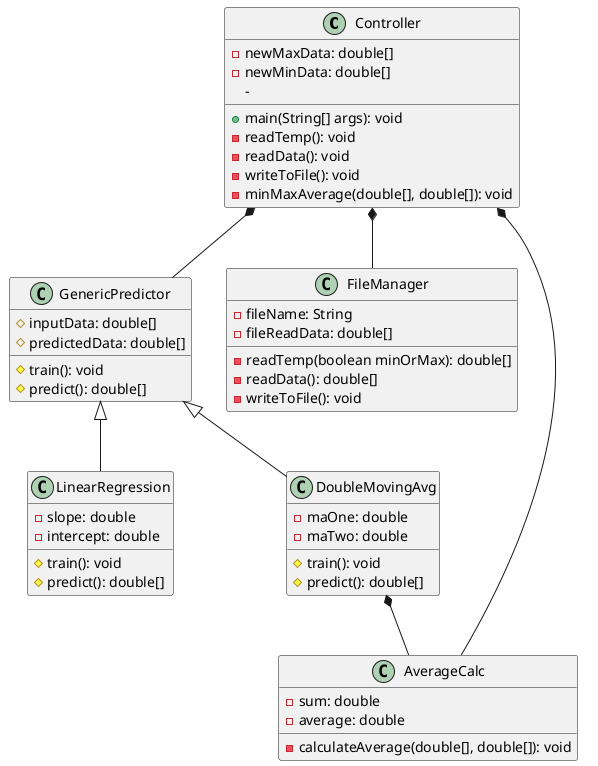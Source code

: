 @startuml "Prediction Model"

class Controller {
    -newMaxData: double[]
    -newMinData: double[]
    +main(String[] args): void
    -readTemp(): void
    -readData(): void
    -writeToFile(): void
    -minMaxAverage(double[], double[]): void
    -
}

class GenericPredictor {
    #inputData: double[]
    #predictedData: double[]
    #train(): void
    #predict(): double[]
}
class LinearRegression extends GenericPredictor {
    -slope: double
    -intercept: double
    #train(): void 
    #predict(): double[]
}

class DoubleMovingAvg extends GenericPredictor {
    -maOne: double
    -maTwo: double
    #train(): void 
    #predict(): double[]
}
class FileManager {
    -fileName: String
    -fileReadData: double[]
    -readTemp(boolean minOrMax): double[]
    -readData(): double[]
    -writeToFile(): void
}

class AverageCalc  {
    -sum: double
    -average: double
    -calculateAverage(double[], double[]): void
}

Controller *-- FileManager
Controller *-- GenericPredictor
Controller *-- AverageCalc
DoubleMovingAvg *-- AverageCalc

@enduml